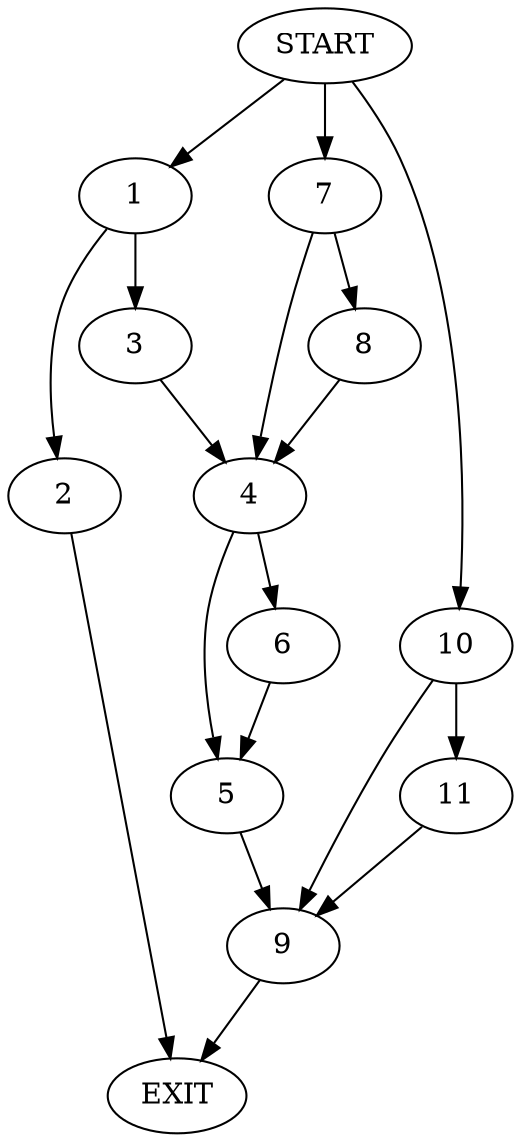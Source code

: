 digraph {
0 [label="START"]
12 [label="EXIT"]
0 -> 1
1 -> 2
1 -> 3
2 -> 12
3 -> 4
4 -> 5
4 -> 6
0 -> 7
7 -> 4
7 -> 8
8 -> 4
5 -> 9
6 -> 5
9 -> 12
0 -> 10
10 -> 9
10 -> 11
11 -> 9
}
